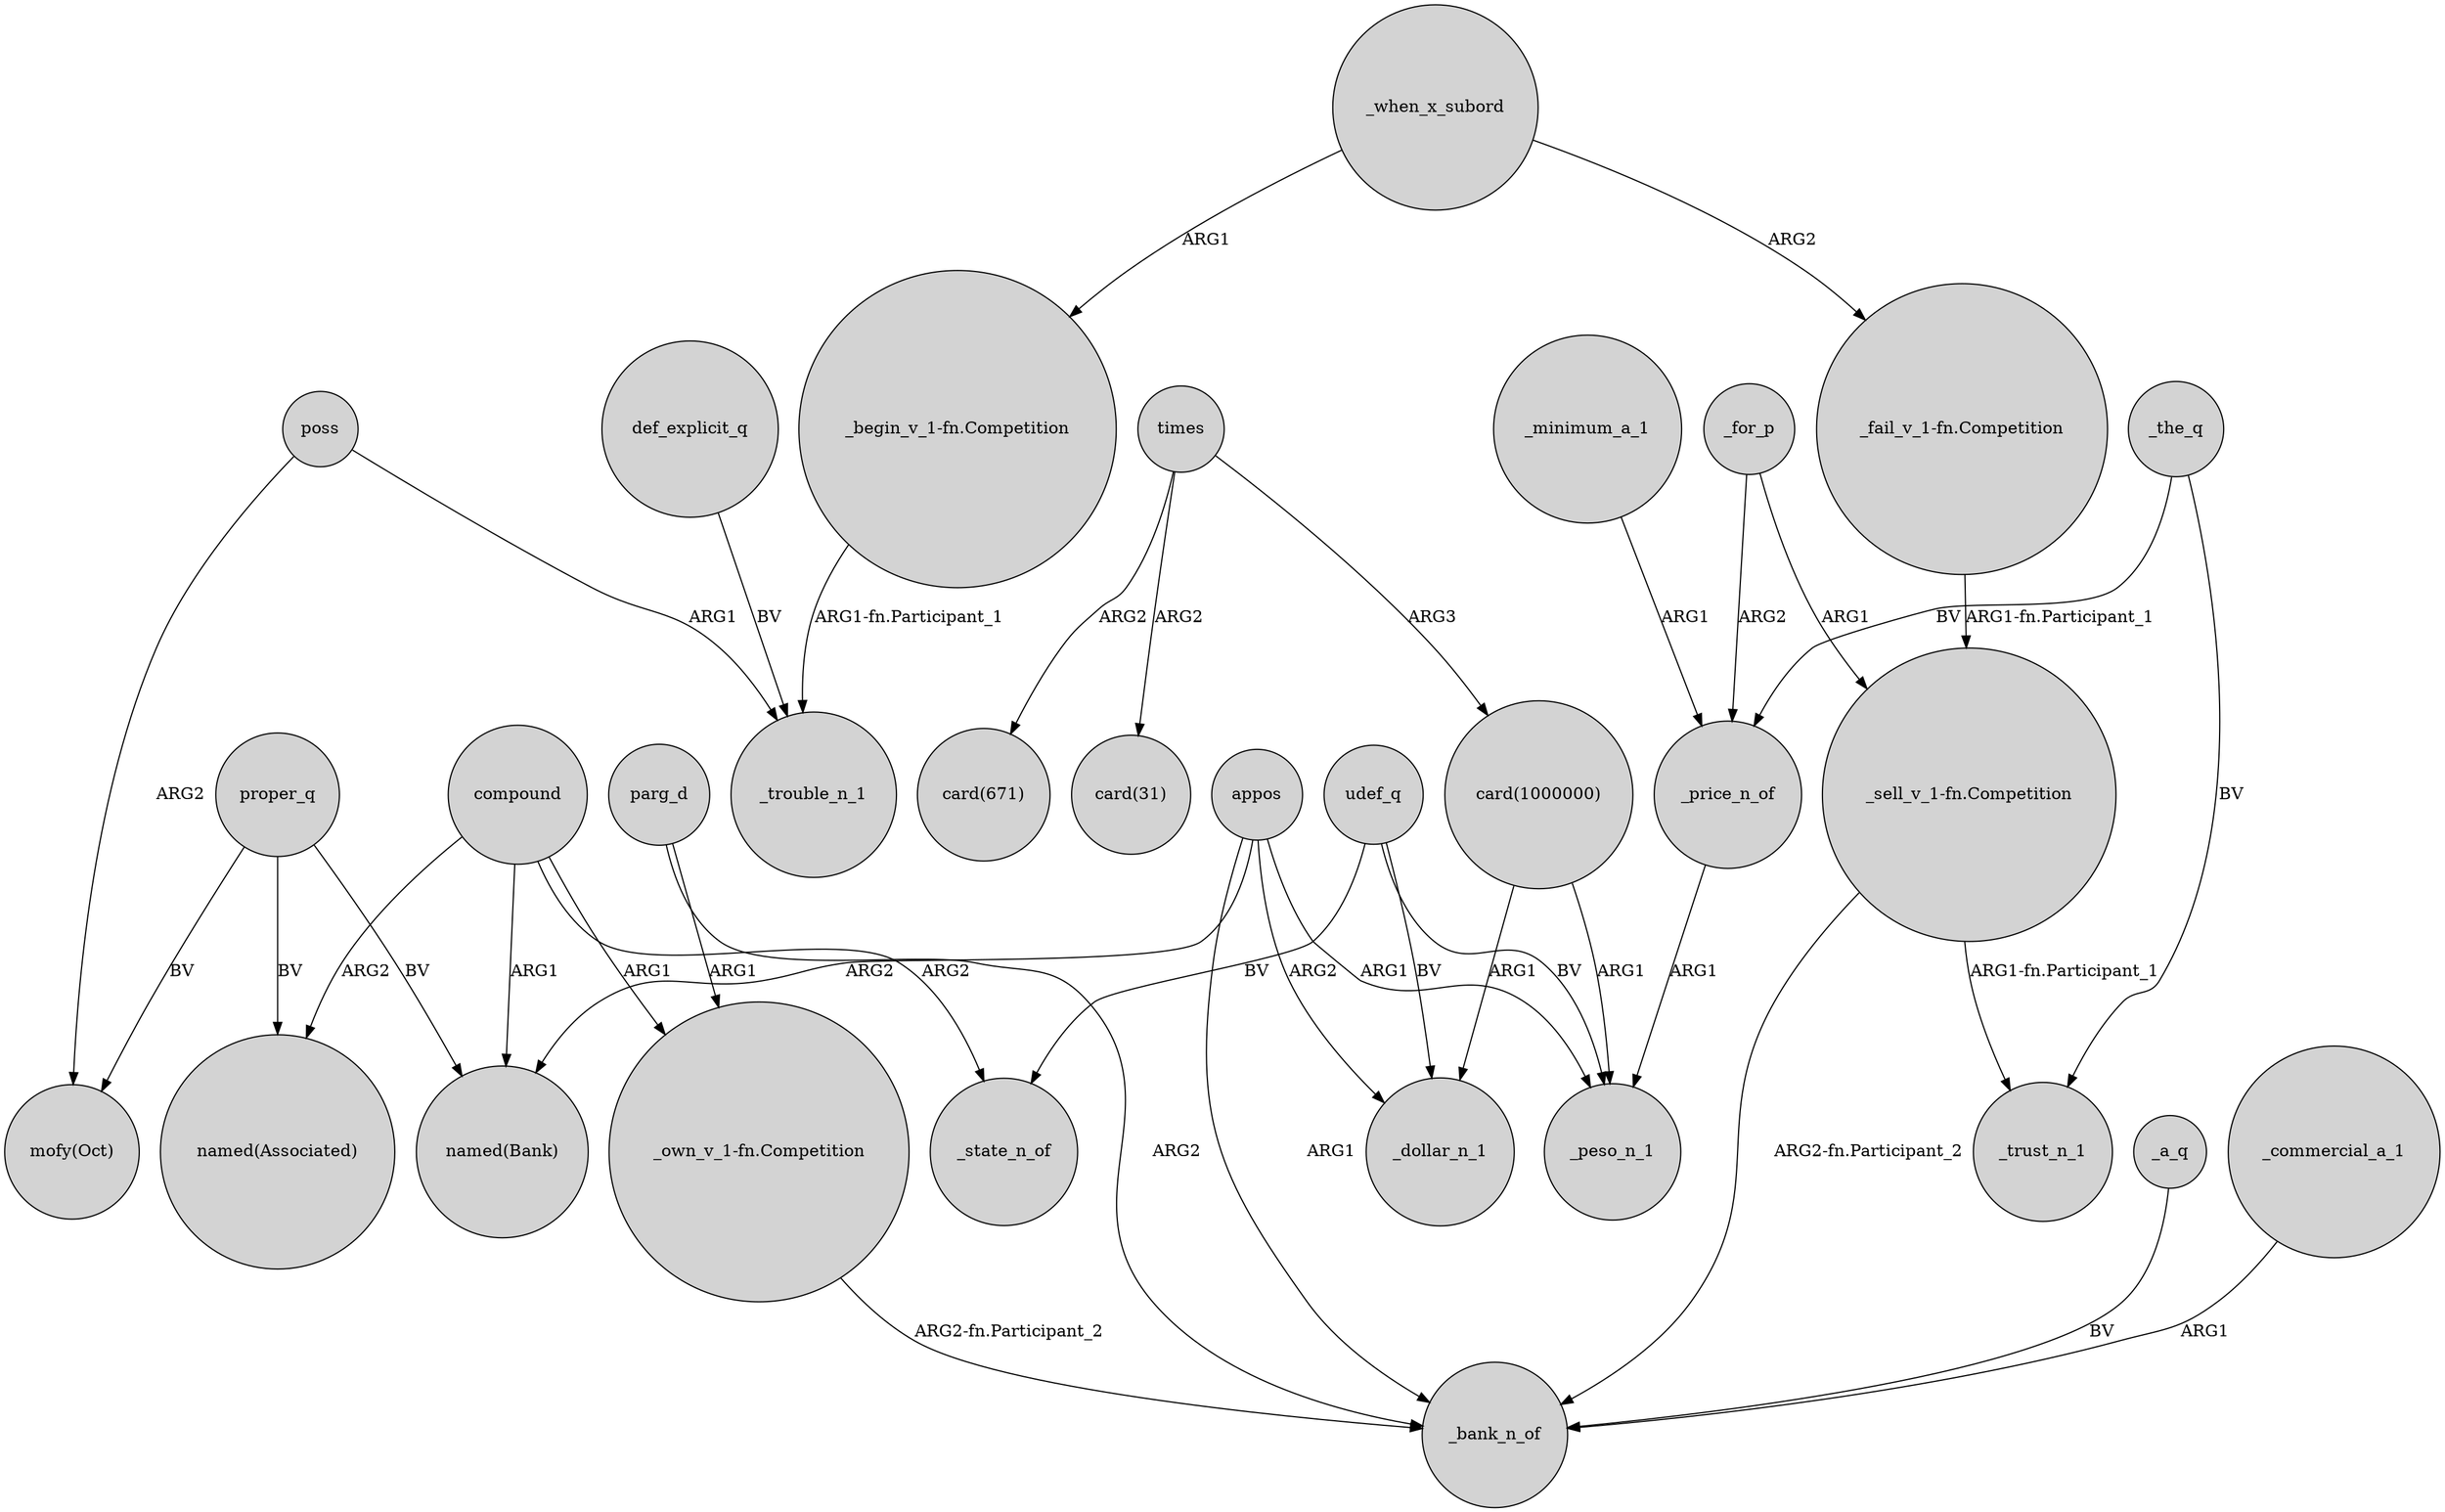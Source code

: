 digraph {
	node [shape=circle style=filled]
	compound -> "named(Associated)" [label=ARG2]
	_price_n_of -> _peso_n_1 [label=ARG1]
	appos -> _peso_n_1 [label=ARG1]
	_when_x_subord -> "_begin_v_1-fn.Competition" [label=ARG1]
	parg_d -> "_own_v_1-fn.Competition" [label=ARG1]
	_when_x_subord -> "_fail_v_1-fn.Competition" [label=ARG2]
	parg_d -> _bank_n_of [label=ARG2]
	appos -> _dollar_n_1 [label=ARG2]
	times -> "card(1000000)" [label=ARG3]
	"_fail_v_1-fn.Competition" -> "_sell_v_1-fn.Competition" [label="ARG1-fn.Participant_1"]
	compound -> "named(Bank)" [label=ARG1]
	_for_p -> _price_n_of [label=ARG2]
	"_own_v_1-fn.Competition" -> _bank_n_of [label="ARG2-fn.Participant_2"]
	"_begin_v_1-fn.Competition" -> _trouble_n_1 [label="ARG1-fn.Participant_1"]
	"_sell_v_1-fn.Competition" -> _bank_n_of [label="ARG2-fn.Participant_2"]
	udef_q -> _state_n_of [label=BV]
	times -> "card(31)" [label=ARG2]
	udef_q -> _peso_n_1 [label=BV]
	poss -> "mofy(Oct)" [label=ARG2]
	_the_q -> _trust_n_1 [label=BV]
	proper_q -> "named(Associated)" [label=BV]
	poss -> _trouble_n_1 [label=ARG1]
	_a_q -> _bank_n_of [label=BV]
	"card(1000000)" -> _peso_n_1 [label=ARG1]
	times -> "card(671)" [label=ARG2]
	udef_q -> _dollar_n_1 [label=BV]
	def_explicit_q -> _trouble_n_1 [label=BV]
	"card(1000000)" -> _dollar_n_1 [label=ARG1]
	compound -> "_own_v_1-fn.Competition" [label=ARG1]
	_for_p -> "_sell_v_1-fn.Competition" [label=ARG1]
	appos -> "named(Bank)" [label=ARG2]
	proper_q -> "mofy(Oct)" [label=BV]
	compound -> _state_n_of [label=ARG2]
	"_sell_v_1-fn.Competition" -> _trust_n_1 [label="ARG1-fn.Participant_1"]
	_the_q -> _price_n_of [label=BV]
	_commercial_a_1 -> _bank_n_of [label=ARG1]
	appos -> _bank_n_of [label=ARG1]
	_minimum_a_1 -> _price_n_of [label=ARG1]
	proper_q -> "named(Bank)" [label=BV]
}
